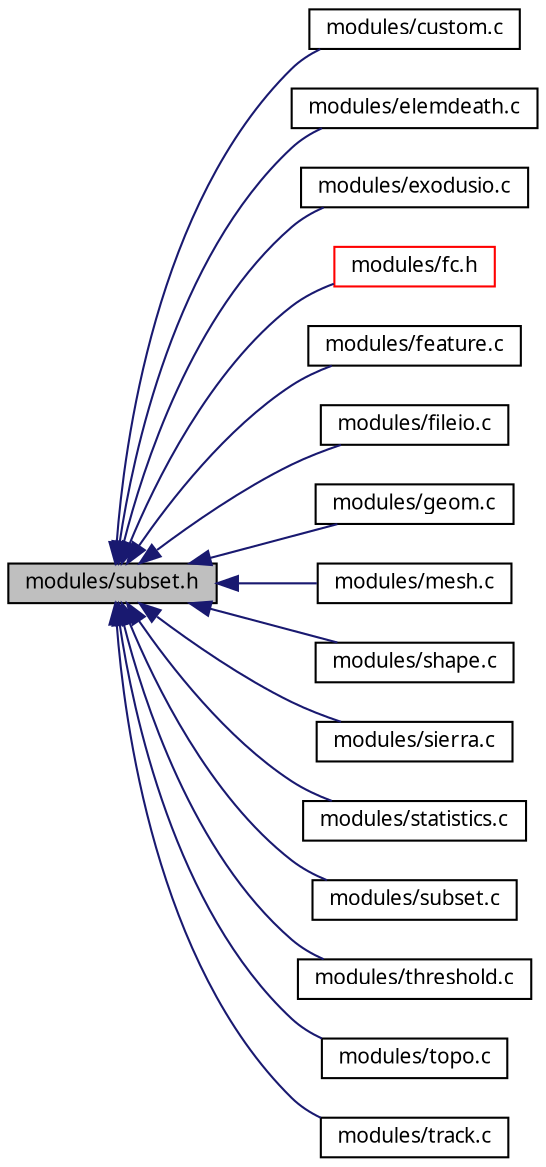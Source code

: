 digraph G
{
  edge [fontname="FreeSans.ttf",fontsize=10,labelfontname="FreeSans.ttf",labelfontsize=10];
  node [fontname="FreeSans.ttf",fontsize=10,shape=record];
  rankdir=LR;
  Node1 [label="modules/subset.h",height=0.2,width=0.4,color="black", fillcolor="grey75", style="filled" fontcolor="black"];
  Node1 -> Node2 [dir=back,color="midnightblue",fontsize=10,style="solid",fontname="FreeSans.ttf"];
  Node2 [label="modules/custom.c",height=0.2,width=0.4,color="black", fillcolor="white", style="filled",URL="$custom_8c.html"];
  Node1 -> Node3 [dir=back,color="midnightblue",fontsize=10,style="solid",fontname="FreeSans.ttf"];
  Node3 [label="modules/elemdeath.c",height=0.2,width=0.4,color="black", fillcolor="white", style="filled",URL="$elemdeath_8c.html"];
  Node1 -> Node4 [dir=back,color="midnightblue",fontsize=10,style="solid",fontname="FreeSans.ttf"];
  Node4 [label="modules/exodusio.c",height=0.2,width=0.4,color="black", fillcolor="white", style="filled",URL="$exodusio_8c.html"];
  Node1 -> Node5 [dir=back,color="midnightblue",fontsize=10,style="solid",fontname="FreeSans.ttf"];
  Node5 [label="modules/fc.h",height=0.2,width=0.4,color="red", fillcolor="white", style="filled",URL="$fc_8h.html"];
  Node1 -> Node6 [dir=back,color="midnightblue",fontsize=10,style="solid",fontname="FreeSans.ttf"];
  Node6 [label="modules/feature.c",height=0.2,width=0.4,color="black", fillcolor="white", style="filled",URL="$feature_8c.html"];
  Node1 -> Node7 [dir=back,color="midnightblue",fontsize=10,style="solid",fontname="FreeSans.ttf"];
  Node7 [label="modules/fileio.c",height=0.2,width=0.4,color="black", fillcolor="white", style="filled",URL="$fileio_8c.html"];
  Node1 -> Node8 [dir=back,color="midnightblue",fontsize=10,style="solid",fontname="FreeSans.ttf"];
  Node8 [label="modules/geom.c",height=0.2,width=0.4,color="black", fillcolor="white", style="filled",URL="$geom_8c.html"];
  Node1 -> Node9 [dir=back,color="midnightblue",fontsize=10,style="solid",fontname="FreeSans.ttf"];
  Node9 [label="modules/mesh.c",height=0.2,width=0.4,color="black", fillcolor="white", style="filled",URL="$mesh_8c.html"];
  Node1 -> Node10 [dir=back,color="midnightblue",fontsize=10,style="solid",fontname="FreeSans.ttf"];
  Node10 [label="modules/shape.c",height=0.2,width=0.4,color="black", fillcolor="white", style="filled",URL="$shape_8c.html"];
  Node1 -> Node11 [dir=back,color="midnightblue",fontsize=10,style="solid",fontname="FreeSans.ttf"];
  Node11 [label="modules/sierra.c",height=0.2,width=0.4,color="black", fillcolor="white", style="filled",URL="$sierra_8c.html"];
  Node1 -> Node12 [dir=back,color="midnightblue",fontsize=10,style="solid",fontname="FreeSans.ttf"];
  Node12 [label="modules/statistics.c",height=0.2,width=0.4,color="black", fillcolor="white", style="filled",URL="$statistics_8c.html"];
  Node1 -> Node13 [dir=back,color="midnightblue",fontsize=10,style="solid",fontname="FreeSans.ttf"];
  Node13 [label="modules/subset.c",height=0.2,width=0.4,color="black", fillcolor="white", style="filled",URL="$subset_8c.html"];
  Node1 -> Node14 [dir=back,color="midnightblue",fontsize=10,style="solid",fontname="FreeSans.ttf"];
  Node14 [label="modules/threshold.c",height=0.2,width=0.4,color="black", fillcolor="white", style="filled",URL="$threshold_8c.html"];
  Node1 -> Node15 [dir=back,color="midnightblue",fontsize=10,style="solid",fontname="FreeSans.ttf"];
  Node15 [label="modules/topo.c",height=0.2,width=0.4,color="black", fillcolor="white", style="filled",URL="$topo_8c.html"];
  Node1 -> Node16 [dir=back,color="midnightblue",fontsize=10,style="solid",fontname="FreeSans.ttf"];
  Node16 [label="modules/track.c",height=0.2,width=0.4,color="black", fillcolor="white", style="filled",URL="$track_8c.html"];
}
